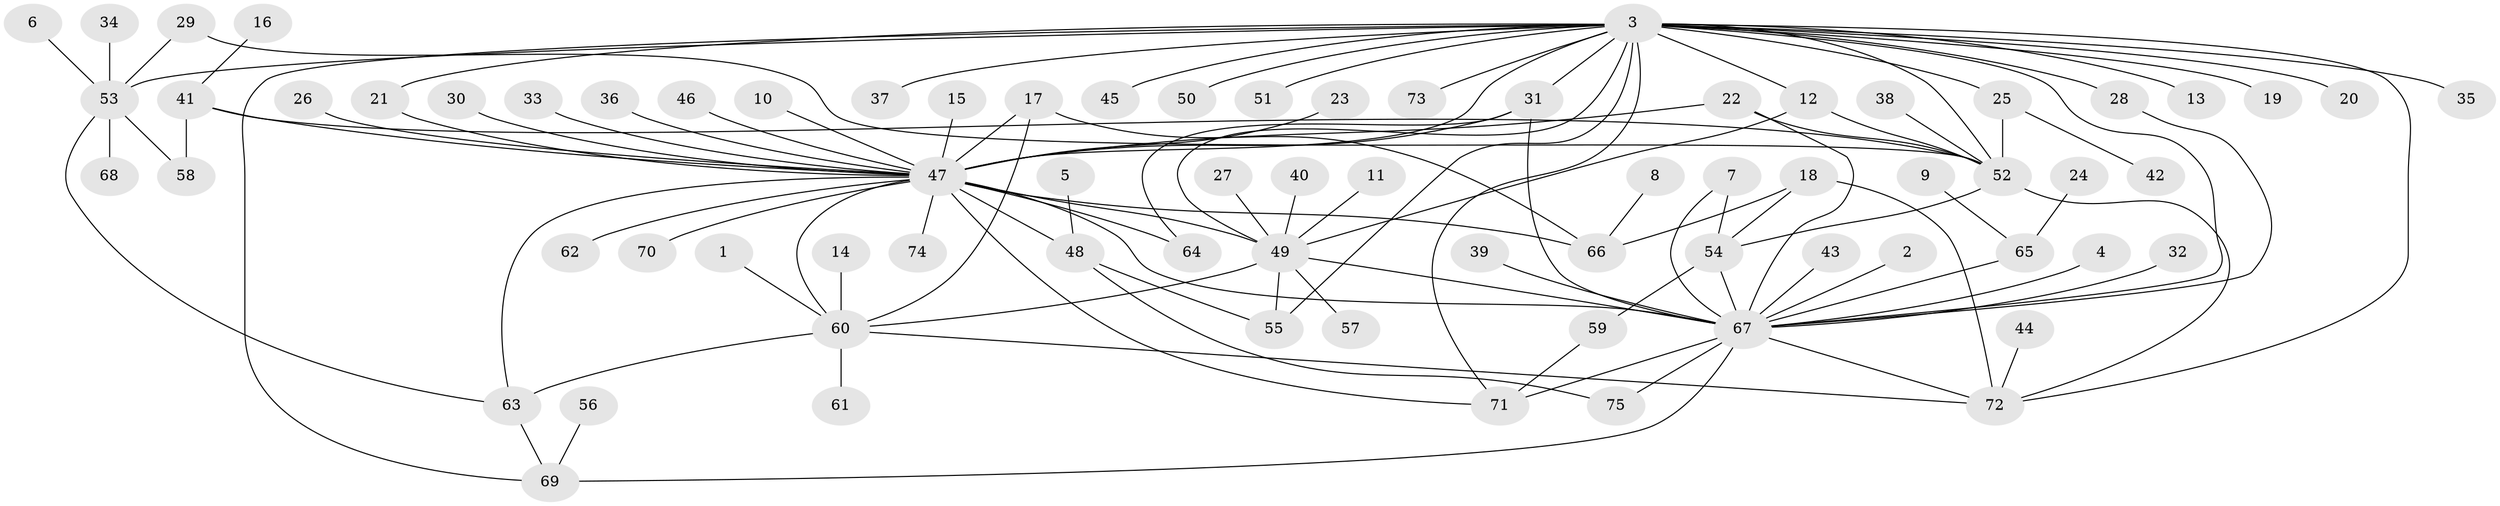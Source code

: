 // original degree distribution, {11: 0.006896551724137931, 21: 0.006896551724137931, 30: 0.006896551724137931, 7: 0.020689655172413793, 8: 0.013793103448275862, 4: 0.06896551724137931, 5: 0.06206896551724138, 2: 0.20689655172413793, 12: 0.006896551724137931, 1: 0.5172413793103449, 6: 0.006896551724137931, 3: 0.07586206896551724}
// Generated by graph-tools (version 1.1) at 2025/49/03/09/25 03:49:54]
// undirected, 75 vertices, 110 edges
graph export_dot {
graph [start="1"]
  node [color=gray90,style=filled];
  1;
  2;
  3;
  4;
  5;
  6;
  7;
  8;
  9;
  10;
  11;
  12;
  13;
  14;
  15;
  16;
  17;
  18;
  19;
  20;
  21;
  22;
  23;
  24;
  25;
  26;
  27;
  28;
  29;
  30;
  31;
  32;
  33;
  34;
  35;
  36;
  37;
  38;
  39;
  40;
  41;
  42;
  43;
  44;
  45;
  46;
  47;
  48;
  49;
  50;
  51;
  52;
  53;
  54;
  55;
  56;
  57;
  58;
  59;
  60;
  61;
  62;
  63;
  64;
  65;
  66;
  67;
  68;
  69;
  70;
  71;
  72;
  73;
  74;
  75;
  1 -- 60 [weight=1.0];
  2 -- 67 [weight=1.0];
  3 -- 12 [weight=1.0];
  3 -- 13 [weight=1.0];
  3 -- 19 [weight=1.0];
  3 -- 20 [weight=1.0];
  3 -- 21 [weight=1.0];
  3 -- 25 [weight=1.0];
  3 -- 28 [weight=2.0];
  3 -- 31 [weight=1.0];
  3 -- 35 [weight=1.0];
  3 -- 37 [weight=1.0];
  3 -- 45 [weight=1.0];
  3 -- 47 [weight=2.0];
  3 -- 49 [weight=1.0];
  3 -- 50 [weight=1.0];
  3 -- 51 [weight=1.0];
  3 -- 52 [weight=1.0];
  3 -- 53 [weight=1.0];
  3 -- 55 [weight=1.0];
  3 -- 67 [weight=1.0];
  3 -- 69 [weight=1.0];
  3 -- 71 [weight=1.0];
  3 -- 72 [weight=1.0];
  3 -- 73 [weight=1.0];
  4 -- 67 [weight=1.0];
  5 -- 48 [weight=1.0];
  6 -- 53 [weight=1.0];
  7 -- 54 [weight=1.0];
  7 -- 67 [weight=1.0];
  8 -- 66 [weight=1.0];
  9 -- 65 [weight=1.0];
  10 -- 47 [weight=1.0];
  11 -- 49 [weight=1.0];
  12 -- 49 [weight=1.0];
  12 -- 52 [weight=1.0];
  14 -- 60 [weight=1.0];
  15 -- 47 [weight=1.0];
  16 -- 41 [weight=1.0];
  17 -- 47 [weight=1.0];
  17 -- 60 [weight=1.0];
  17 -- 66 [weight=1.0];
  18 -- 54 [weight=1.0];
  18 -- 66 [weight=1.0];
  18 -- 72 [weight=1.0];
  21 -- 47 [weight=1.0];
  22 -- 47 [weight=1.0];
  22 -- 52 [weight=1.0];
  22 -- 67 [weight=1.0];
  23 -- 47 [weight=1.0];
  24 -- 65 [weight=1.0];
  25 -- 42 [weight=1.0];
  25 -- 52 [weight=1.0];
  26 -- 47 [weight=1.0];
  27 -- 49 [weight=1.0];
  28 -- 67 [weight=1.0];
  29 -- 52 [weight=1.0];
  29 -- 53 [weight=1.0];
  30 -- 47 [weight=1.0];
  31 -- 47 [weight=1.0];
  31 -- 64 [weight=1.0];
  31 -- 67 [weight=1.0];
  32 -- 67 [weight=1.0];
  33 -- 47 [weight=1.0];
  34 -- 53 [weight=1.0];
  36 -- 47 [weight=1.0];
  38 -- 52 [weight=1.0];
  39 -- 67 [weight=1.0];
  40 -- 49 [weight=1.0];
  41 -- 47 [weight=1.0];
  41 -- 52 [weight=1.0];
  41 -- 58 [weight=1.0];
  43 -- 67 [weight=1.0];
  44 -- 72 [weight=1.0];
  46 -- 47 [weight=1.0];
  47 -- 48 [weight=1.0];
  47 -- 49 [weight=1.0];
  47 -- 60 [weight=1.0];
  47 -- 62 [weight=1.0];
  47 -- 63 [weight=1.0];
  47 -- 64 [weight=1.0];
  47 -- 66 [weight=1.0];
  47 -- 67 [weight=1.0];
  47 -- 70 [weight=1.0];
  47 -- 71 [weight=1.0];
  47 -- 74 [weight=1.0];
  48 -- 55 [weight=1.0];
  48 -- 75 [weight=1.0];
  49 -- 55 [weight=1.0];
  49 -- 57 [weight=1.0];
  49 -- 60 [weight=1.0];
  49 -- 67 [weight=1.0];
  52 -- 54 [weight=1.0];
  52 -- 72 [weight=1.0];
  53 -- 58 [weight=1.0];
  53 -- 63 [weight=1.0];
  53 -- 68 [weight=1.0];
  54 -- 59 [weight=1.0];
  54 -- 67 [weight=1.0];
  56 -- 69 [weight=1.0];
  59 -- 71 [weight=1.0];
  60 -- 61 [weight=1.0];
  60 -- 63 [weight=1.0];
  60 -- 72 [weight=1.0];
  63 -- 69 [weight=1.0];
  65 -- 67 [weight=1.0];
  67 -- 69 [weight=1.0];
  67 -- 71 [weight=1.0];
  67 -- 72 [weight=1.0];
  67 -- 75 [weight=1.0];
}
